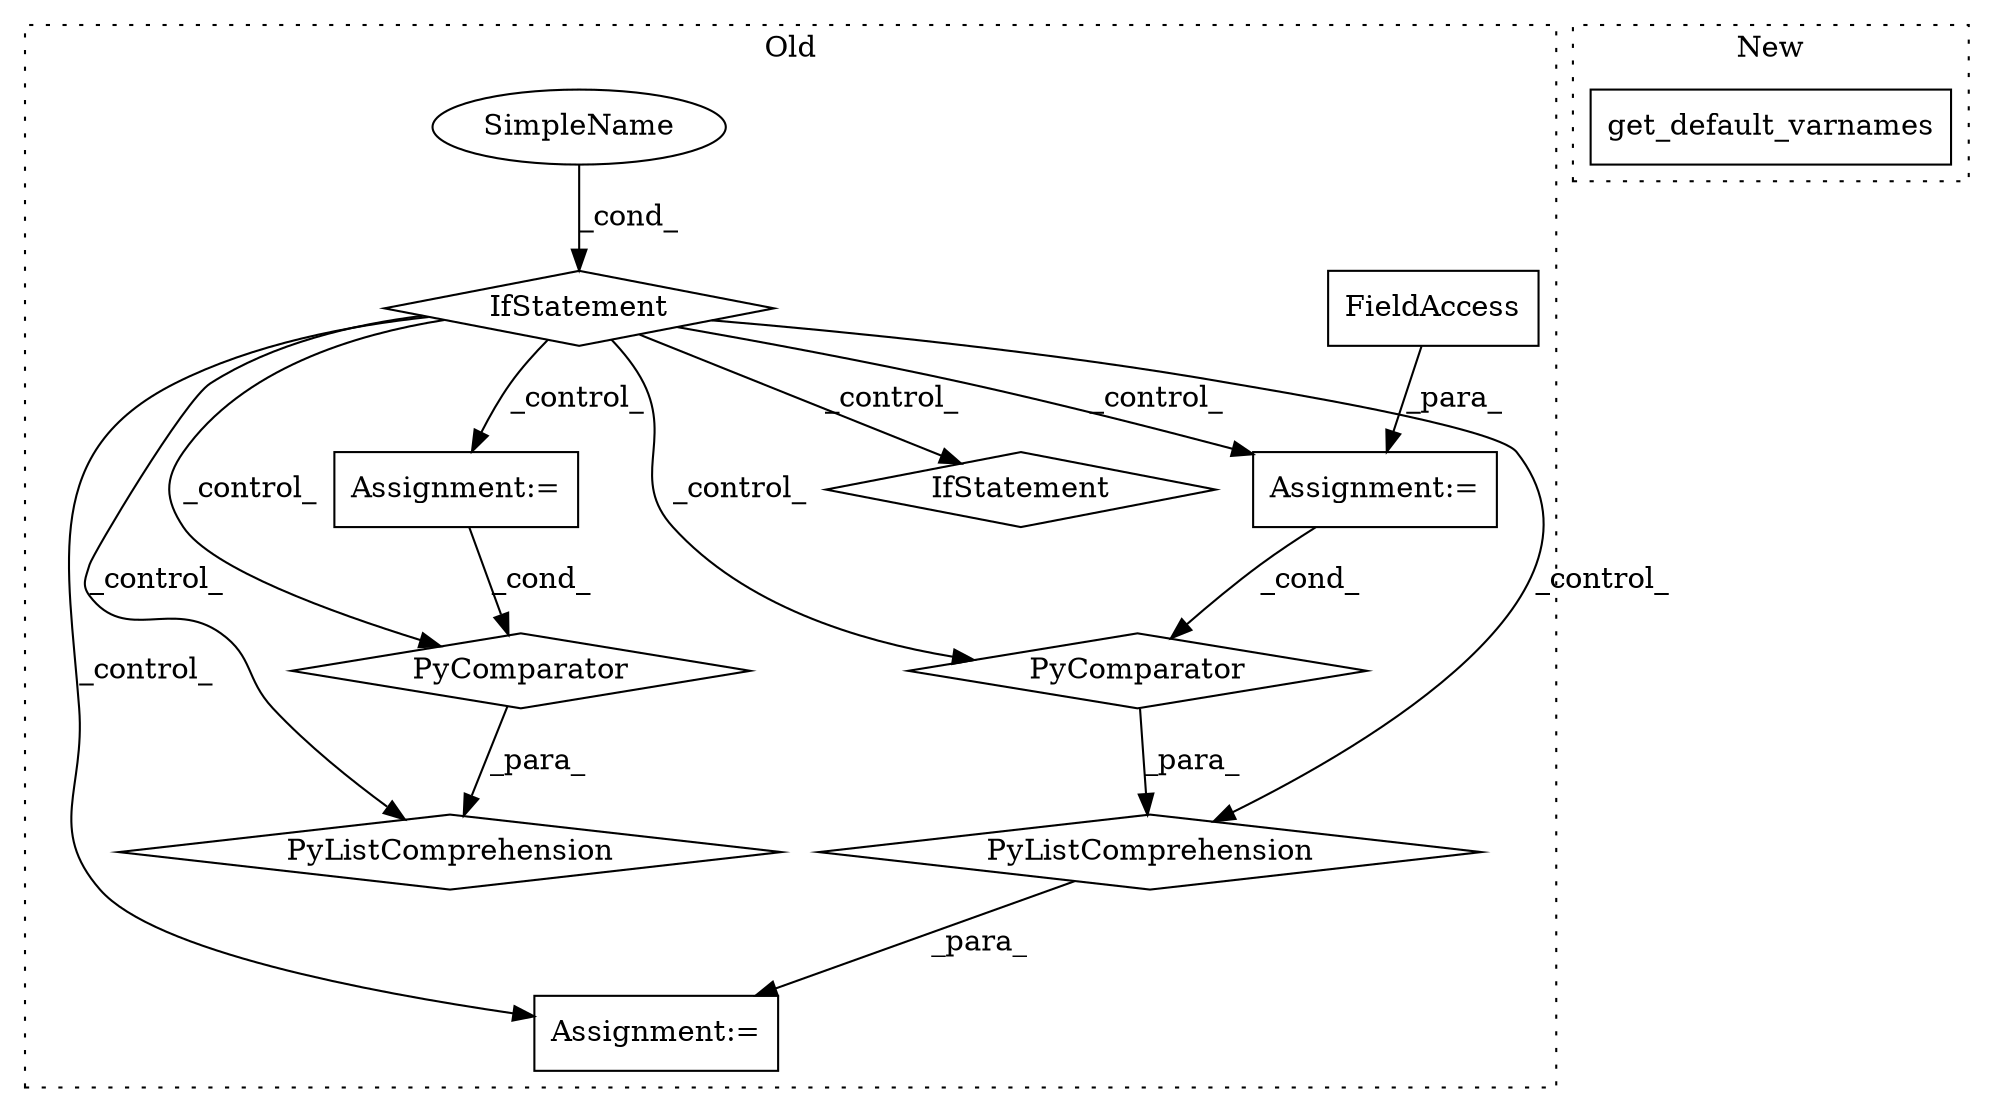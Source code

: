 digraph G {
subgraph cluster0 {
1 [label="IfStatement" a="25" s="18182,18202" l="4,2" shape="diamond"];
3 [label="SimpleName" a="42" s="18186" l="16" shape="ellipse"];
4 [label="IfStatement" a="25" s="18482" l="42" shape="diamond"];
5 [label="PyListComprehension" a="109" s="18416" l="116" shape="diamond"];
6 [label="PyComparator" a="113" s="18304" l="62" shape="diamond"];
7 [label="Assignment:=" a="7" s="18304" l="62" shape="box"];
8 [label="PyComparator" a="113" s="18482" l="42" shape="diamond"];
9 [label="FieldAccess" a="22" s="18312" l="25" shape="box"];
10 [label="Assignment:=" a="7" s="18224" l="14" shape="box"];
11 [label="Assignment:=" a="7" s="18482" l="42" shape="box"];
12 [label="PyListComprehension" a="109" s="18238" l="136" shape="diamond"];
label = "Old";
style="dotted";
}
subgraph cluster1 {
2 [label="get_default_varnames" a="32" s="18235,18299" l="21,1" shape="box"];
label = "New";
style="dotted";
}
1 -> 11 [label="_control_"];
1 -> 7 [label="_control_"];
1 -> 8 [label="_control_"];
1 -> 12 [label="_control_"];
1 -> 10 [label="_control_"];
1 -> 4 [label="_control_"];
1 -> 6 [label="_control_"];
1 -> 5 [label="_control_"];
3 -> 1 [label="_cond_"];
6 -> 12 [label="_para_"];
7 -> 6 [label="_cond_"];
8 -> 5 [label="_para_"];
9 -> 7 [label="_para_"];
11 -> 8 [label="_cond_"];
12 -> 10 [label="_para_"];
}